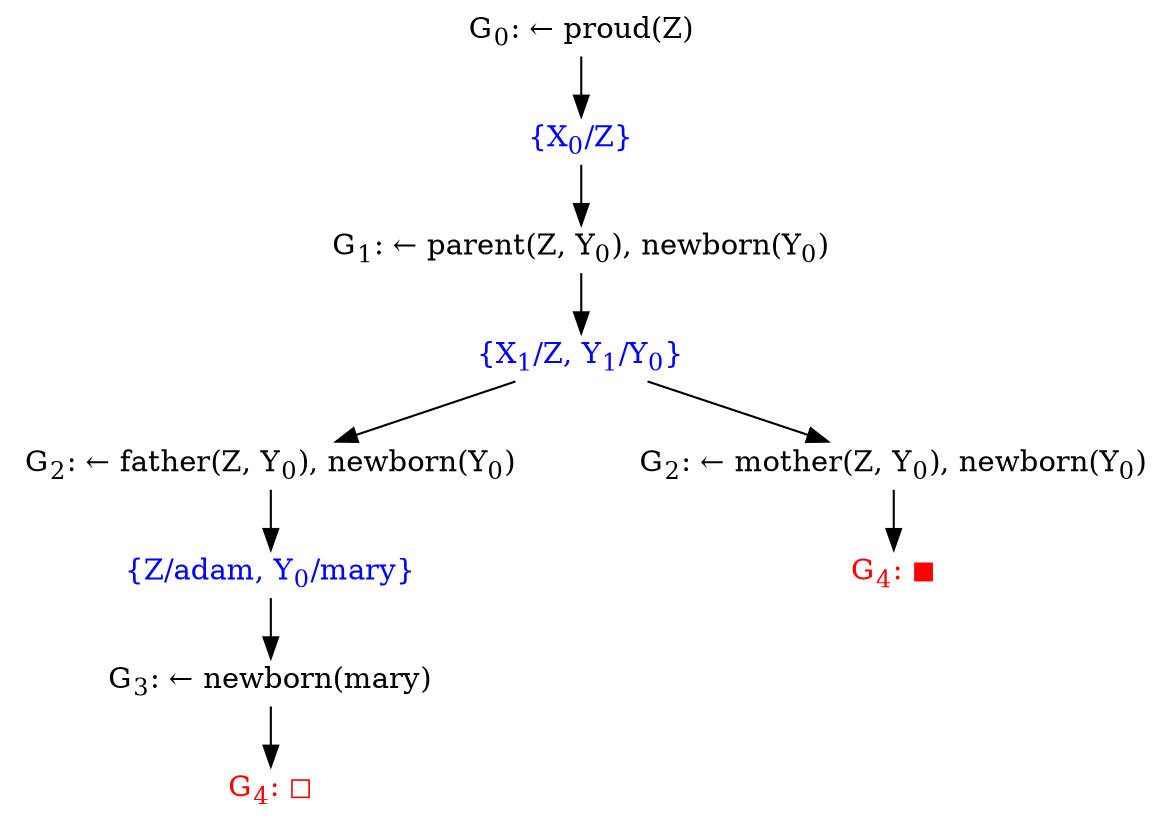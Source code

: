 digraph {
  nodesep=0.6; 
  ranksep=0.4;
  node [shape=none, height=0.1]
  0 [label=<G<SUB>0</SUB>: &larr; proud(Z)>];
  1 [label=<{X<SUB>0</SUB>/Z}> fontcolor="blue"];
  0 -> 1;
  2 [label=<G<SUB>1</SUB>: &larr; parent(Z, Y<SUB>0</SUB>), newborn(Y<SUB>0</SUB>)>];
  1 -> 2;
  
  3 [label=<{X<SUB>1</SUB>/Z, Y<SUB>1</SUB>/Y<SUB>0</SUB>}> fontcolor="blue"];
  2 -> 3;
  4 [label=<G<SUB>2</SUB>: &larr; father(Z, Y<SUB>0</SUB>), newborn(Y<SUB>0</SUB>)>];
  5 [label=<G<SUB>2</SUB>: &larr; mother(Z, Y<SUB>0</SUB>), newborn(Y<SUB>0</SUB>)>];
  3 -> 4;
  3 -> 5;
  
  6 [label=<G<SUB>4</SUB>: &#9724;> fontcolor="red"];
  5 -> 6;
  
  7 [label=<{Z/adam, Y<SUB>0</SUB>/mary}> fontcolor="blue"];
  4 -> 7;
  8 [label=<G<SUB>3</SUB>: &larr; newborn(mary)>];
  7 -> 8;
  
  9 [label=<G<SUB>4</SUB>: &#9723;> fontcolor="red"];
  8 -> 9;
}